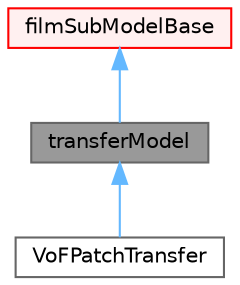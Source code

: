 digraph "transferModel"
{
 // LATEX_PDF_SIZE
  bgcolor="transparent";
  edge [fontname=Helvetica,fontsize=10,labelfontname=Helvetica,labelfontsize=10];
  node [fontname=Helvetica,fontsize=10,shape=box,height=0.2,width=0.4];
  Node1 [id="Node000001",label="transferModel",height=0.2,width=0.4,color="gray40", fillcolor="grey60", style="filled", fontcolor="black",tooltip="Base class for film transfer models, handling mass transfer between the film and the continuous phase..."];
  Node2 -> Node1 [id="edge1_Node000001_Node000002",dir="back",color="steelblue1",style="solid",tooltip=" "];
  Node2 [id="Node000002",label="filmSubModelBase",height=0.2,width=0.4,color="red", fillcolor="#FFF0F0", style="filled",URL="$classFoam_1_1regionModels_1_1surfaceFilmModels_1_1filmSubModelBase.html",tooltip="Base class for surface film sub-models."];
  Node1 -> Node4 [id="edge2_Node000001_Node000004",dir="back",color="steelblue1",style="solid",tooltip=" "];
  Node4 [id="Node000004",label="VoFPatchTransfer",height=0.2,width=0.4,color="gray40", fillcolor="white", style="filled",URL="$classFoam_1_1regionModels_1_1surfaceFilmModels_1_1VoFPatchTransfer.html",tooltip="Transfer mass between the film and the VoF in the continuous phase."];
}
